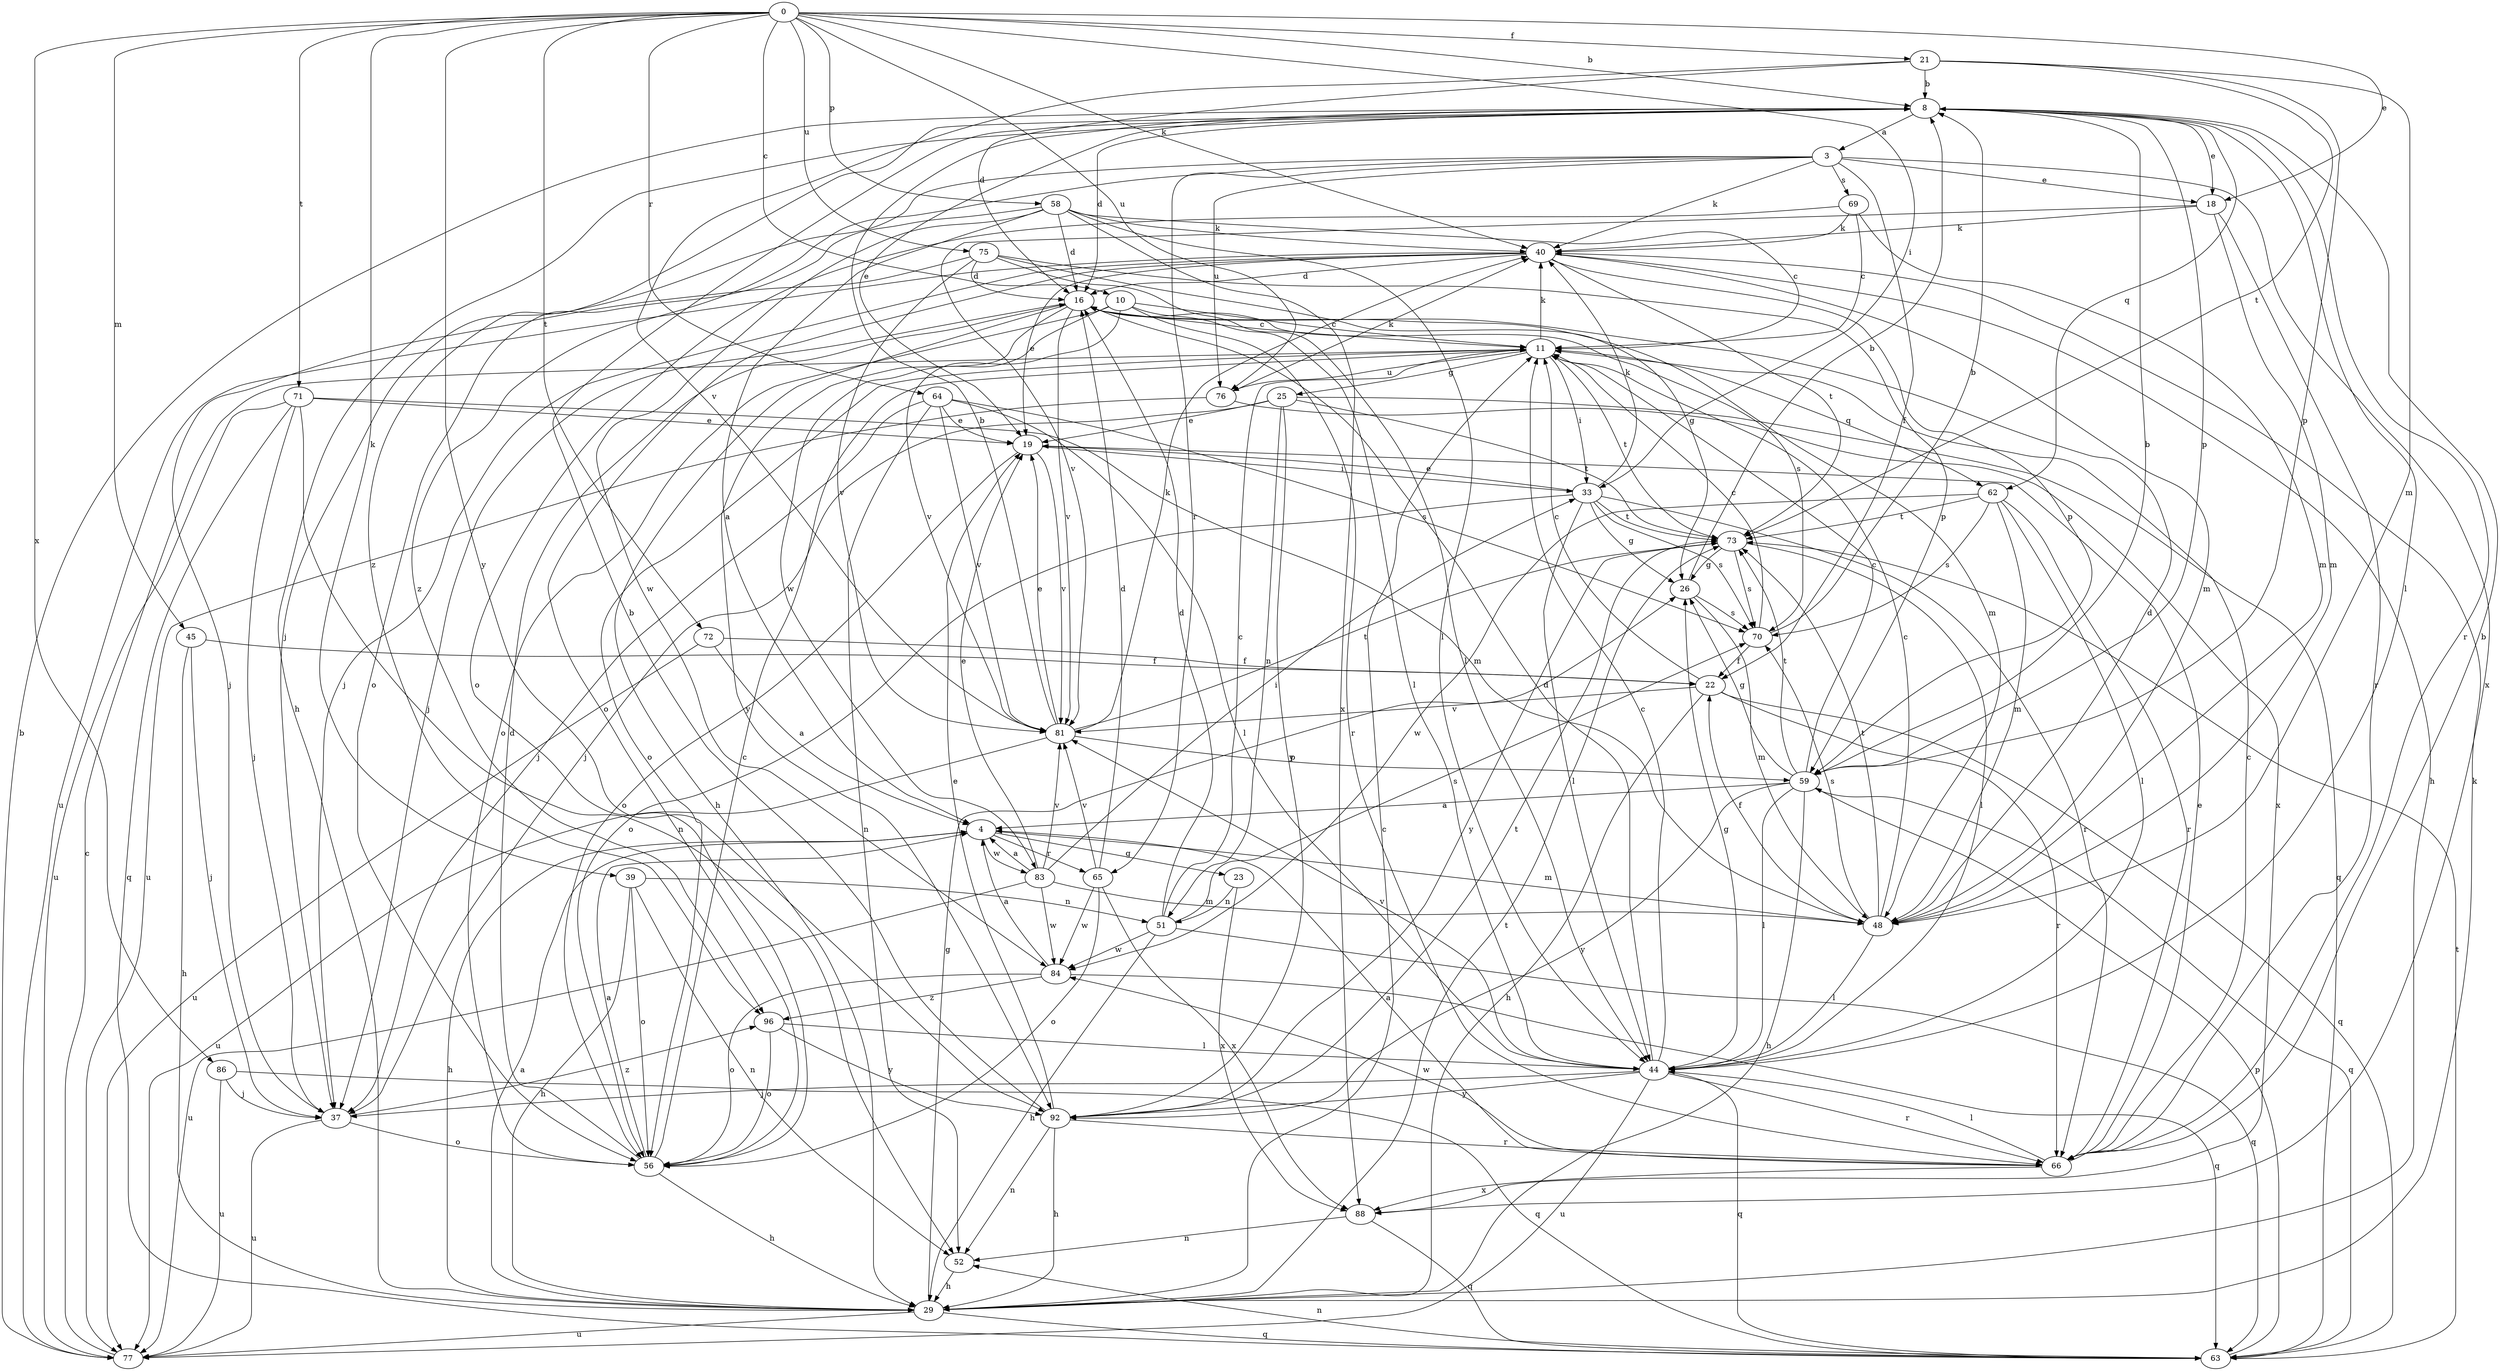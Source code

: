 strict digraph  {
0;
3;
4;
8;
10;
11;
16;
18;
19;
21;
22;
23;
25;
26;
29;
33;
37;
39;
40;
44;
45;
48;
51;
52;
56;
58;
59;
62;
63;
64;
65;
66;
69;
70;
71;
72;
73;
75;
76;
77;
81;
83;
84;
86;
88;
92;
96;
0 -> 8  [label=b];
0 -> 10  [label=c];
0 -> 18  [label=e];
0 -> 21  [label=f];
0 -> 33  [label=i];
0 -> 39  [label=k];
0 -> 40  [label=k];
0 -> 45  [label=m];
0 -> 58  [label=p];
0 -> 64  [label=r];
0 -> 71  [label=t];
0 -> 72  [label=t];
0 -> 75  [label=u];
0 -> 76  [label=u];
0 -> 86  [label=x];
0 -> 92  [label=y];
3 -> 18  [label=e];
3 -> 22  [label=f];
3 -> 37  [label=j];
3 -> 40  [label=k];
3 -> 65  [label=r];
3 -> 69  [label=s];
3 -> 76  [label=u];
3 -> 88  [label=x];
3 -> 96  [label=z];
4 -> 23  [label=g];
4 -> 29  [label=h];
4 -> 48  [label=m];
4 -> 65  [label=r];
4 -> 83  [label=w];
8 -> 3  [label=a];
8 -> 16  [label=d];
8 -> 18  [label=e];
8 -> 19  [label=e];
8 -> 29  [label=h];
8 -> 44  [label=l];
8 -> 59  [label=p];
8 -> 62  [label=q];
8 -> 66  [label=r];
8 -> 96  [label=z];
10 -> 11  [label=c];
10 -> 44  [label=l];
10 -> 56  [label=o];
10 -> 66  [label=r];
10 -> 81  [label=v];
10 -> 83  [label=w];
11 -> 25  [label=g];
11 -> 33  [label=i];
11 -> 40  [label=k];
11 -> 56  [label=o];
11 -> 62  [label=q];
11 -> 73  [label=t];
11 -> 76  [label=u];
16 -> 11  [label=c];
16 -> 29  [label=h];
16 -> 37  [label=j];
16 -> 48  [label=m];
16 -> 70  [label=s];
16 -> 81  [label=v];
16 -> 92  [label=y];
18 -> 40  [label=k];
18 -> 48  [label=m];
18 -> 66  [label=r];
18 -> 81  [label=v];
19 -> 33  [label=i];
19 -> 56  [label=o];
19 -> 81  [label=v];
21 -> 8  [label=b];
21 -> 16  [label=d];
21 -> 48  [label=m];
21 -> 59  [label=p];
21 -> 73  [label=t];
21 -> 81  [label=v];
22 -> 11  [label=c];
22 -> 29  [label=h];
22 -> 63  [label=q];
22 -> 66  [label=r];
22 -> 81  [label=v];
23 -> 51  [label=n];
23 -> 88  [label=x];
25 -> 19  [label=e];
25 -> 37  [label=j];
25 -> 51  [label=n];
25 -> 63  [label=q];
25 -> 73  [label=t];
25 -> 92  [label=y];
26 -> 8  [label=b];
26 -> 48  [label=m];
26 -> 70  [label=s];
29 -> 4  [label=a];
29 -> 11  [label=c];
29 -> 26  [label=g];
29 -> 40  [label=k];
29 -> 63  [label=q];
29 -> 73  [label=t];
29 -> 77  [label=u];
33 -> 19  [label=e];
33 -> 26  [label=g];
33 -> 40  [label=k];
33 -> 44  [label=l];
33 -> 56  [label=o];
33 -> 66  [label=r];
33 -> 70  [label=s];
33 -> 73  [label=t];
37 -> 56  [label=o];
37 -> 77  [label=u];
37 -> 96  [label=z];
39 -> 29  [label=h];
39 -> 51  [label=n];
39 -> 52  [label=n];
39 -> 56  [label=o];
40 -> 16  [label=d];
40 -> 19  [label=e];
40 -> 29  [label=h];
40 -> 37  [label=j];
40 -> 48  [label=m];
40 -> 56  [label=o];
40 -> 59  [label=p];
40 -> 73  [label=t];
40 -> 77  [label=u];
44 -> 11  [label=c];
44 -> 16  [label=d];
44 -> 26  [label=g];
44 -> 37  [label=j];
44 -> 63  [label=q];
44 -> 66  [label=r];
44 -> 77  [label=u];
44 -> 81  [label=v];
44 -> 92  [label=y];
45 -> 22  [label=f];
45 -> 29  [label=h];
45 -> 37  [label=j];
48 -> 11  [label=c];
48 -> 16  [label=d];
48 -> 22  [label=f];
48 -> 44  [label=l];
48 -> 70  [label=s];
48 -> 73  [label=t];
51 -> 11  [label=c];
51 -> 16  [label=d];
51 -> 29  [label=h];
51 -> 63  [label=q];
51 -> 70  [label=s];
51 -> 84  [label=w];
52 -> 29  [label=h];
56 -> 4  [label=a];
56 -> 11  [label=c];
56 -> 16  [label=d];
56 -> 29  [label=h];
58 -> 4  [label=a];
58 -> 11  [label=c];
58 -> 16  [label=d];
58 -> 40  [label=k];
58 -> 44  [label=l];
58 -> 56  [label=o];
58 -> 84  [label=w];
58 -> 88  [label=x];
59 -> 4  [label=a];
59 -> 8  [label=b];
59 -> 11  [label=c];
59 -> 26  [label=g];
59 -> 29  [label=h];
59 -> 44  [label=l];
59 -> 63  [label=q];
59 -> 73  [label=t];
59 -> 92  [label=y];
62 -> 44  [label=l];
62 -> 48  [label=m];
62 -> 66  [label=r];
62 -> 70  [label=s];
62 -> 73  [label=t];
62 -> 84  [label=w];
63 -> 52  [label=n];
63 -> 59  [label=p];
63 -> 73  [label=t];
64 -> 19  [label=e];
64 -> 37  [label=j];
64 -> 44  [label=l];
64 -> 52  [label=n];
64 -> 70  [label=s];
64 -> 81  [label=v];
65 -> 16  [label=d];
65 -> 56  [label=o];
65 -> 81  [label=v];
65 -> 84  [label=w];
65 -> 88  [label=x];
66 -> 4  [label=a];
66 -> 8  [label=b];
66 -> 11  [label=c];
66 -> 19  [label=e];
66 -> 44  [label=l];
66 -> 84  [label=w];
66 -> 88  [label=x];
69 -> 11  [label=c];
69 -> 40  [label=k];
69 -> 48  [label=m];
69 -> 56  [label=o];
70 -> 8  [label=b];
70 -> 11  [label=c];
70 -> 22  [label=f];
71 -> 19  [label=e];
71 -> 37  [label=j];
71 -> 48  [label=m];
71 -> 52  [label=n];
71 -> 63  [label=q];
71 -> 77  [label=u];
72 -> 4  [label=a];
72 -> 22  [label=f];
72 -> 77  [label=u];
73 -> 26  [label=g];
73 -> 44  [label=l];
73 -> 70  [label=s];
73 -> 92  [label=y];
75 -> 16  [label=d];
75 -> 26  [label=g];
75 -> 37  [label=j];
75 -> 44  [label=l];
75 -> 59  [label=p];
75 -> 81  [label=v];
76 -> 40  [label=k];
76 -> 77  [label=u];
76 -> 88  [label=x];
77 -> 8  [label=b];
77 -> 11  [label=c];
81 -> 8  [label=b];
81 -> 19  [label=e];
81 -> 40  [label=k];
81 -> 59  [label=p];
81 -> 73  [label=t];
81 -> 77  [label=u];
83 -> 4  [label=a];
83 -> 19  [label=e];
83 -> 33  [label=i];
83 -> 48  [label=m];
83 -> 77  [label=u];
83 -> 81  [label=v];
83 -> 84  [label=w];
84 -> 4  [label=a];
84 -> 56  [label=o];
84 -> 63  [label=q];
84 -> 96  [label=z];
86 -> 37  [label=j];
86 -> 63  [label=q];
86 -> 77  [label=u];
88 -> 52  [label=n];
88 -> 63  [label=q];
92 -> 8  [label=b];
92 -> 19  [label=e];
92 -> 29  [label=h];
92 -> 52  [label=n];
92 -> 66  [label=r];
92 -> 73  [label=t];
96 -> 44  [label=l];
96 -> 56  [label=o];
96 -> 92  [label=y];
}
